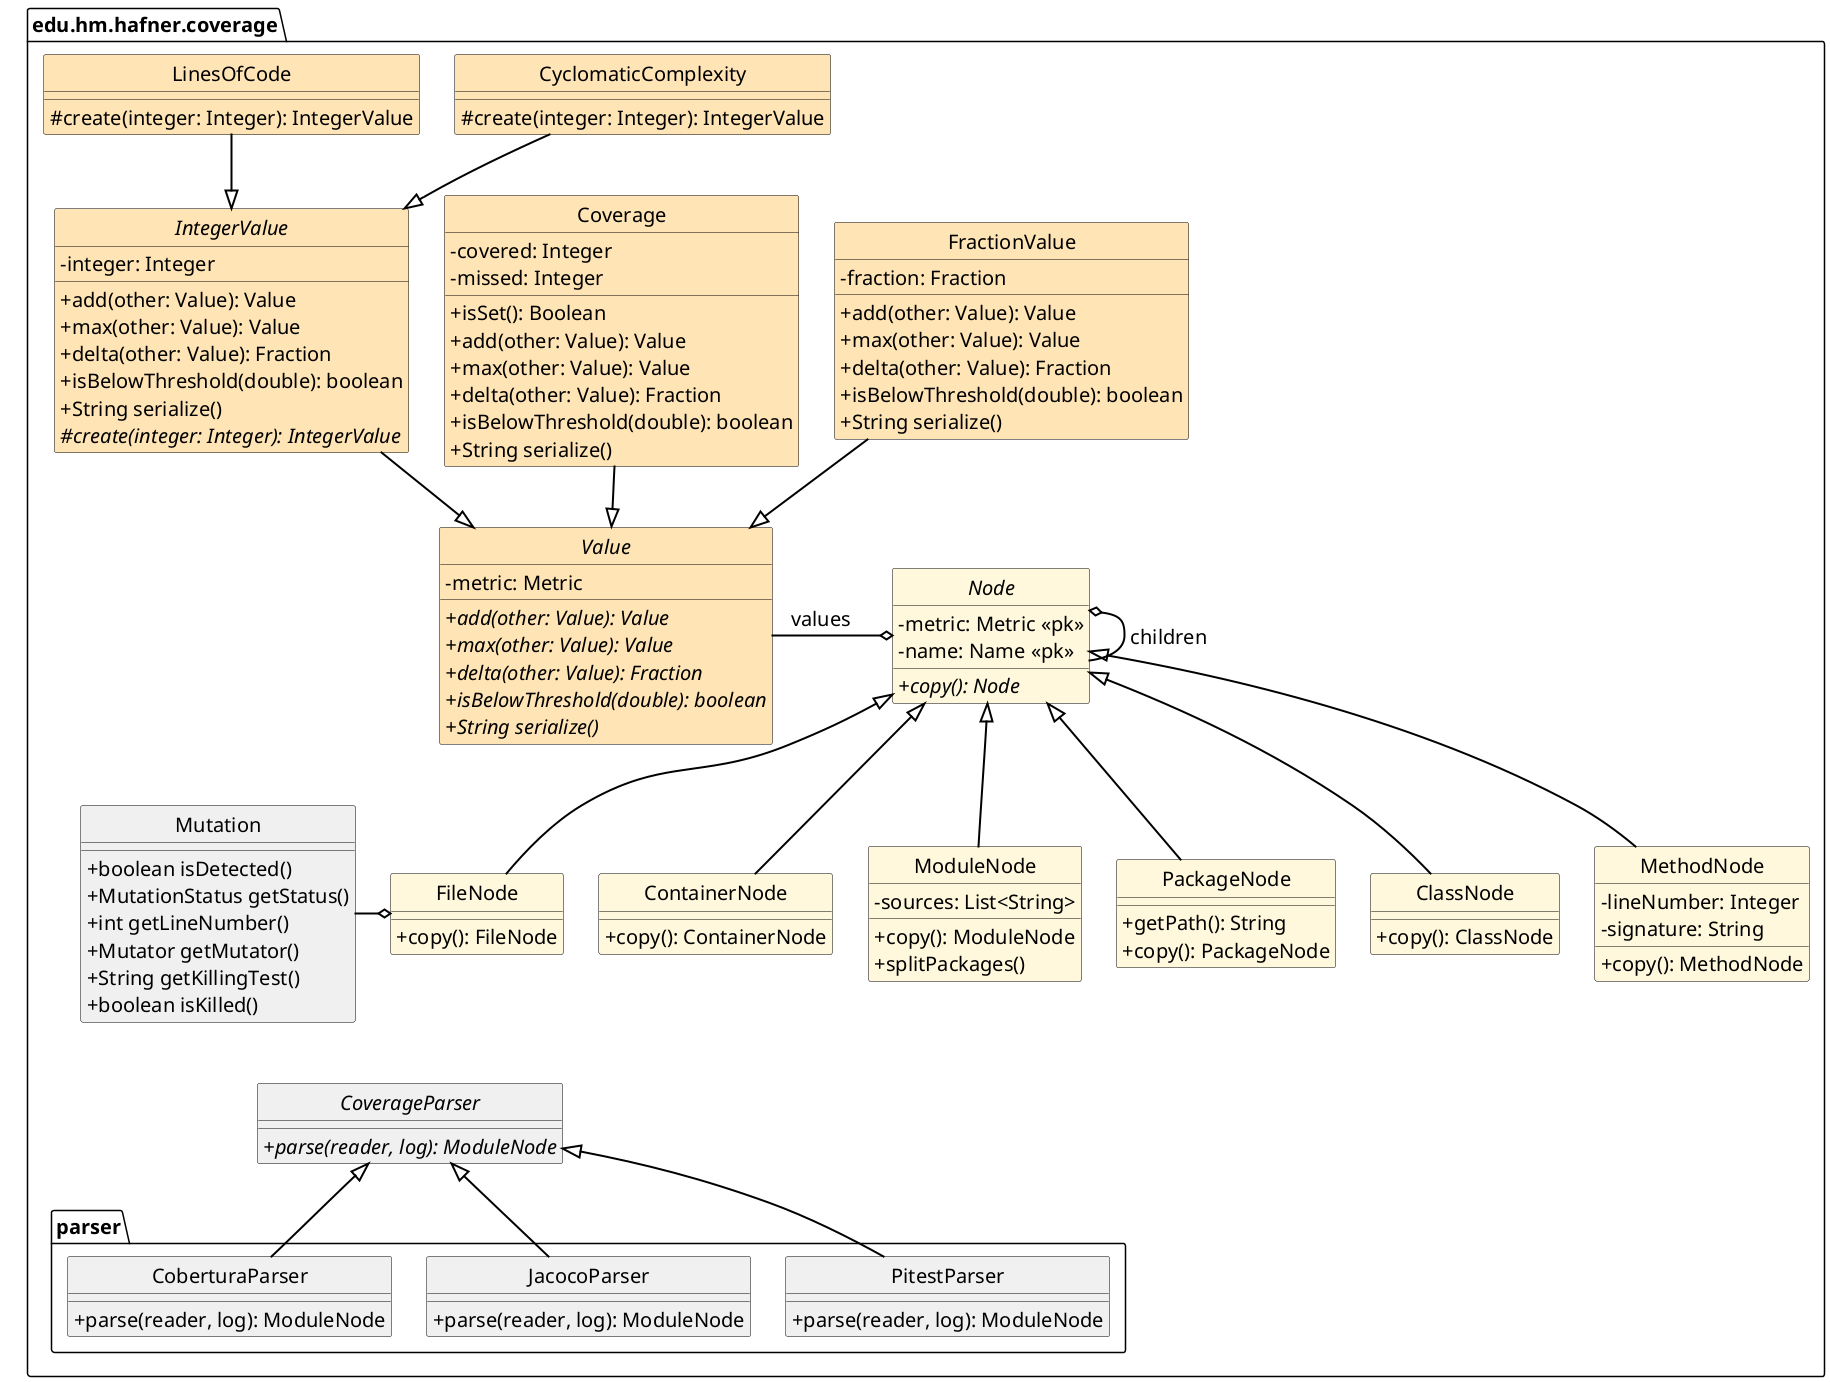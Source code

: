 @startuml

hide circle
hide stereotype

skinparam class {
  BackgroundColor #f0f0f0
  BorderColor #a0a0a0
  BackgroundColor<<Nodes>> cornsilk
  BackgroundColor<<Values>> moccasin
  BorderColor black
  ArrowColor black
  FontName  Arial Unicode MS
  FontSize 20
}
skinparam classFontSize 24
skinparam classAttributeIconSize 0
skinparam defaultFontSize 20

skinparam ArrowColor black
skinparam ArrowThickness 2

package coverage as "edu.hm.hafner.coverage" {
abstract class CoverageParser {
+ {abstract}parse(reader, log): ModuleNode
}

class parser.CoberturaParser {
+ parse(reader, log): ModuleNode
}

class parser.JacocoParser {
+ parse(reader, log): ModuleNode
}

class parser.PitestParser {
+ parse(reader, log): ModuleNode
}

abstract class Node <<Nodes>> {
- metric: Metric <<pk>>
- name: Name <<pk>>

+ {abstract} copy(): Node
}

class ContainerNode <<Nodes>> {
+ copy(): ContainerNode
}

class ModuleNode <<Nodes>> {
- sources: List<String>
+ copy(): ModuleNode
+ splitPackages()
}

class PackageNode <<Nodes>> {
+ getPath(): String
+ copy(): PackageNode
}

class ClassNode <<Nodes>> {
+ copy(): ClassNode
}

class MethodNode <<Nodes>> {
- lineNumber: Integer
- signature: String
+ copy(): MethodNode
}

class FileNode <<Nodes>> {
+ copy(): FileNode
}

abstract class Value <<Values>> {
- metric: Metric
+ {abstract}add(other: Value): Value
+ {abstract}max(other: Value): Value
+ {abstract}delta(other: Value): Fraction
+ {abstract}isBelowThreshold(double): boolean
+ {abstract}String serialize()
}

class CyclomaticComplexity <<Values>> {
# create(integer: Integer): IntegerValue
}

class LinesOfCode <<Values>> {
# create(integer: Integer): IntegerValue
}

class Coverage <<Values>> {
- covered: Integer
- missed: Integer
+ isSet(): Boolean
+ add(other: Value): Value
+ max(other: Value): Value
+ delta(other: Value): Fraction
+ isBelowThreshold(double): boolean
+ String serialize()
}

class FractionValue <<Values>> {
- fraction: Fraction
+ add(other: Value): Value
+ max(other: Value): Value
+ delta(other: Value): Fraction
+ isBelowThreshold(double): boolean
+ String serialize()
}

abstract class IntegerValue <<Values>> {
- integer: Integer
+ add(other: Value): Value
+ max(other: Value): Value
+ delta(other: Value): Fraction
+ isBelowThreshold(double): boolean
+ String serialize()
# {abstract}create(integer: Integer): IntegerValue
}

class Mutation {
+ boolean isDetected()
+ MutationStatus getStatus()
+ int getLineNumber()
+ Mutator getMutator()
+ String getKillingTest()
+ boolean isKilled()
}

IntegerValue <|-up- LinesOfCode
IntegerValue <|-up- CyclomaticComplexity

Value <|-up- Coverage
Value <|-up- FractionValue
Value <|-up- IntegerValue

Node <|-- MethodNode
Node <|-- ClassNode
Node <|-- PackageNode
Node <|-- ModuleNode
Node <|-- ContainerNode
Node <|-- FileNode

CoverageParser <|-- parser.PitestParser
CoverageParser <|-- parser.JacocoParser
CoverageParser <|-- parser.CoberturaParser

Node o- Node: children

FileNode o-left- Mutation
Value -o Node : values\t
Value -[hidden]-- CoverageParser

}

@enduml
